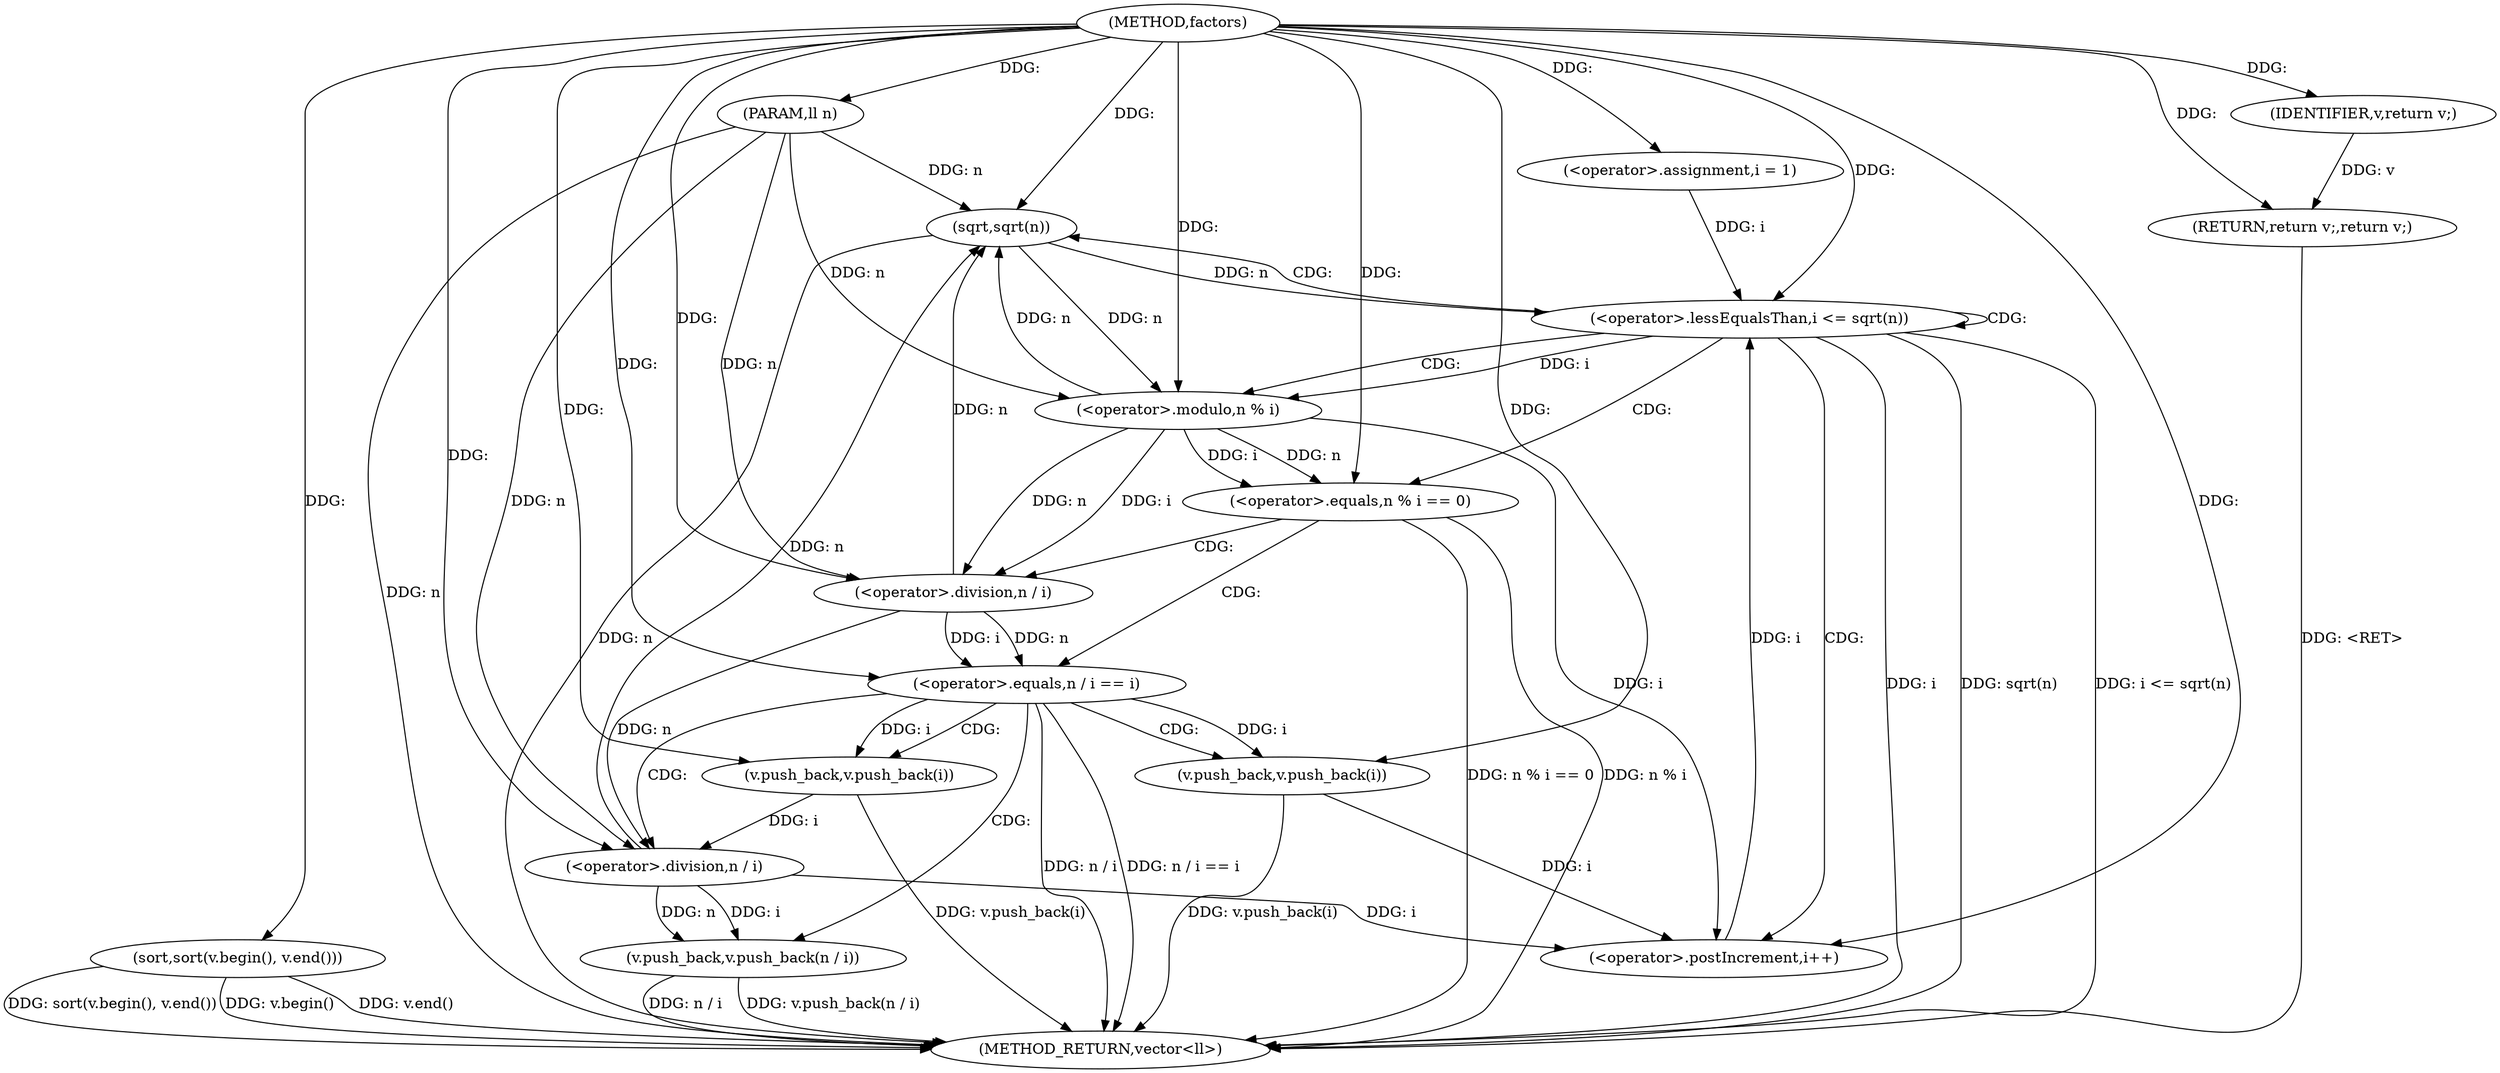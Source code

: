 digraph "factors" {  
"1000194" [label = "(METHOD,factors)" ]
"1000239" [label = "(METHOD_RETURN,vector<ll>)" ]
"1000195" [label = "(PARAM,ll n)" ]
"1000234" [label = "(sort,sort(v.begin(), v.end()))" ]
"1000237" [label = "(RETURN,return v;,return v;)" ]
"1000200" [label = "(<operator>.assignment,i = 1)" ]
"1000203" [label = "(<operator>.lessEqualsThan,i <= sqrt(n))" ]
"1000207" [label = "(<operator>.postIncrement,i++)" ]
"1000238" [label = "(IDENTIFIER,v,return v;)" ]
"1000205" [label = "(sqrt,sqrt(n))" ]
"1000211" [label = "(<operator>.equals,n % i == 0)" ]
"1000212" [label = "(<operator>.modulo,n % i)" ]
"1000218" [label = "(<operator>.equals,n / i == i)" ]
"1000224" [label = "(v.push_back,v.push_back(i))" ]
"1000219" [label = "(<operator>.division,n / i)" ]
"1000228" [label = "(v.push_back,v.push_back(i))" ]
"1000230" [label = "(v.push_back,v.push_back(n / i))" ]
"1000231" [label = "(<operator>.division,n / i)" ]
  "1000195" -> "1000239"  [ label = "DDG: n"] 
  "1000203" -> "1000239"  [ label = "DDG: i"] 
  "1000205" -> "1000239"  [ label = "DDG: n"] 
  "1000203" -> "1000239"  [ label = "DDG: sqrt(n)"] 
  "1000203" -> "1000239"  [ label = "DDG: i <= sqrt(n)"] 
  "1000234" -> "1000239"  [ label = "DDG: v.begin()"] 
  "1000234" -> "1000239"  [ label = "DDG: v.end()"] 
  "1000234" -> "1000239"  [ label = "DDG: sort(v.begin(), v.end())"] 
  "1000211" -> "1000239"  [ label = "DDG: n % i"] 
  "1000211" -> "1000239"  [ label = "DDG: n % i == 0"] 
  "1000218" -> "1000239"  [ label = "DDG: n / i"] 
  "1000218" -> "1000239"  [ label = "DDG: n / i == i"] 
  "1000228" -> "1000239"  [ label = "DDG: v.push_back(i)"] 
  "1000230" -> "1000239"  [ label = "DDG: n / i"] 
  "1000230" -> "1000239"  [ label = "DDG: v.push_back(n / i)"] 
  "1000224" -> "1000239"  [ label = "DDG: v.push_back(i)"] 
  "1000237" -> "1000239"  [ label = "DDG: <RET>"] 
  "1000194" -> "1000195"  [ label = "DDG: "] 
  "1000238" -> "1000237"  [ label = "DDG: v"] 
  "1000194" -> "1000237"  [ label = "DDG: "] 
  "1000194" -> "1000200"  [ label = "DDG: "] 
  "1000194" -> "1000234"  [ label = "DDG: "] 
  "1000194" -> "1000238"  [ label = "DDG: "] 
  "1000200" -> "1000203"  [ label = "DDG: i"] 
  "1000207" -> "1000203"  [ label = "DDG: i"] 
  "1000194" -> "1000203"  [ label = "DDG: "] 
  "1000205" -> "1000203"  [ label = "DDG: n"] 
  "1000212" -> "1000207"  [ label = "DDG: i"] 
  "1000231" -> "1000207"  [ label = "DDG: i"] 
  "1000224" -> "1000207"  [ label = "DDG: i"] 
  "1000194" -> "1000207"  [ label = "DDG: "] 
  "1000212" -> "1000205"  [ label = "DDG: n"] 
  "1000219" -> "1000205"  [ label = "DDG: n"] 
  "1000231" -> "1000205"  [ label = "DDG: n"] 
  "1000195" -> "1000205"  [ label = "DDG: n"] 
  "1000194" -> "1000205"  [ label = "DDG: "] 
  "1000212" -> "1000211"  [ label = "DDG: i"] 
  "1000212" -> "1000211"  [ label = "DDG: n"] 
  "1000194" -> "1000211"  [ label = "DDG: "] 
  "1000205" -> "1000212"  [ label = "DDG: n"] 
  "1000195" -> "1000212"  [ label = "DDG: n"] 
  "1000194" -> "1000212"  [ label = "DDG: "] 
  "1000203" -> "1000212"  [ label = "DDG: i"] 
  "1000219" -> "1000218"  [ label = "DDG: n"] 
  "1000219" -> "1000218"  [ label = "DDG: i"] 
  "1000194" -> "1000218"  [ label = "DDG: "] 
  "1000212" -> "1000219"  [ label = "DDG: n"] 
  "1000195" -> "1000219"  [ label = "DDG: n"] 
  "1000194" -> "1000219"  [ label = "DDG: "] 
  "1000212" -> "1000219"  [ label = "DDG: i"] 
  "1000218" -> "1000224"  [ label = "DDG: i"] 
  "1000194" -> "1000224"  [ label = "DDG: "] 
  "1000218" -> "1000228"  [ label = "DDG: i"] 
  "1000194" -> "1000228"  [ label = "DDG: "] 
  "1000231" -> "1000230"  [ label = "DDG: i"] 
  "1000231" -> "1000230"  [ label = "DDG: n"] 
  "1000219" -> "1000231"  [ label = "DDG: n"] 
  "1000195" -> "1000231"  [ label = "DDG: n"] 
  "1000194" -> "1000231"  [ label = "DDG: "] 
  "1000228" -> "1000231"  [ label = "DDG: i"] 
  "1000203" -> "1000211"  [ label = "CDG: "] 
  "1000203" -> "1000207"  [ label = "CDG: "] 
  "1000203" -> "1000203"  [ label = "CDG: "] 
  "1000203" -> "1000205"  [ label = "CDG: "] 
  "1000203" -> "1000212"  [ label = "CDG: "] 
  "1000211" -> "1000218"  [ label = "CDG: "] 
  "1000211" -> "1000219"  [ label = "CDG: "] 
  "1000218" -> "1000231"  [ label = "CDG: "] 
  "1000218" -> "1000224"  [ label = "CDG: "] 
  "1000218" -> "1000230"  [ label = "CDG: "] 
  "1000218" -> "1000228"  [ label = "CDG: "] 
}
